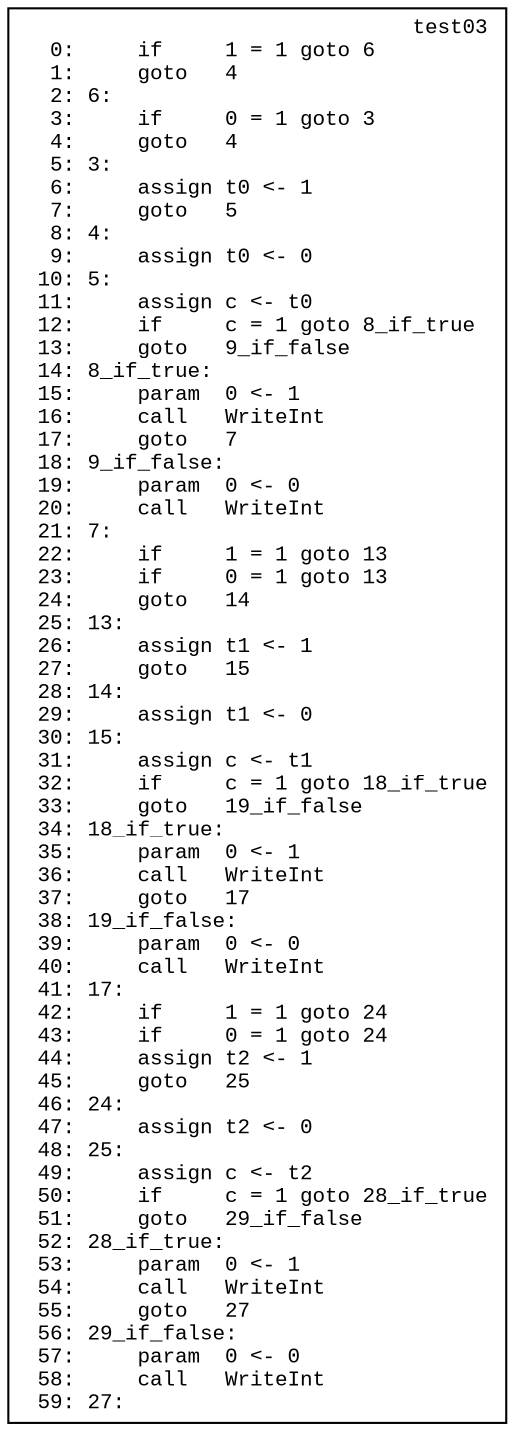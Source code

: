 digraph IR {
  graph [fontname="Times New Roman",fontsize=10];
  node  [fontname="Courier New",fontsize=10];
  edge  [fontname="Times New Roman",fontsize=10];

  // scope 'test03'
  test03_cb [label="test03\r  0:     if     1 = 1 goto 6\l  1:     goto   4\l  2: 6:\l  3:     if     0 = 1 goto 3\l  4:     goto   4\l  5: 3:\l  6:     assign t0 <- 1\l  7:     goto   5\l  8: 4:\l  9:     assign t0 <- 0\l 10: 5:\l 11:     assign c <- t0\l 12:     if     c = 1 goto 8_if_true\l 13:     goto   9_if_false\l 14: 8_if_true:\l 15:     param  0 <- 1\l 16:     call   WriteInt\l 17:     goto   7\l 18: 9_if_false:\l 19:     param  0 <- 0\l 20:     call   WriteInt\l 21: 7:\l 22:     if     1 = 1 goto 13\l 23:     if     0 = 1 goto 13\l 24:     goto   14\l 25: 13:\l 26:     assign t1 <- 1\l 27:     goto   15\l 28: 14:\l 29:     assign t1 <- 0\l 30: 15:\l 31:     assign c <- t1\l 32:     if     c = 1 goto 18_if_true\l 33:     goto   19_if_false\l 34: 18_if_true:\l 35:     param  0 <- 1\l 36:     call   WriteInt\l 37:     goto   17\l 38: 19_if_false:\l 39:     param  0 <- 0\l 40:     call   WriteInt\l 41: 17:\l 42:     if     1 = 1 goto 24\l 43:     if     0 = 1 goto 24\l 44:     assign t2 <- 1\l 45:     goto   25\l 46: 24:\l 47:     assign t2 <- 0\l 48: 25:\l 49:     assign c <- t2\l 50:     if     c = 1 goto 28_if_true\l 51:     goto   29_if_false\l 52: 28_if_true:\l 53:     param  0 <- 1\l 54:     call   WriteInt\l 55:     goto   27\l 56: 29_if_false:\l 57:     param  0 <- 0\l 58:     call   WriteInt\l 59: 27:\l",shape=box]
}
